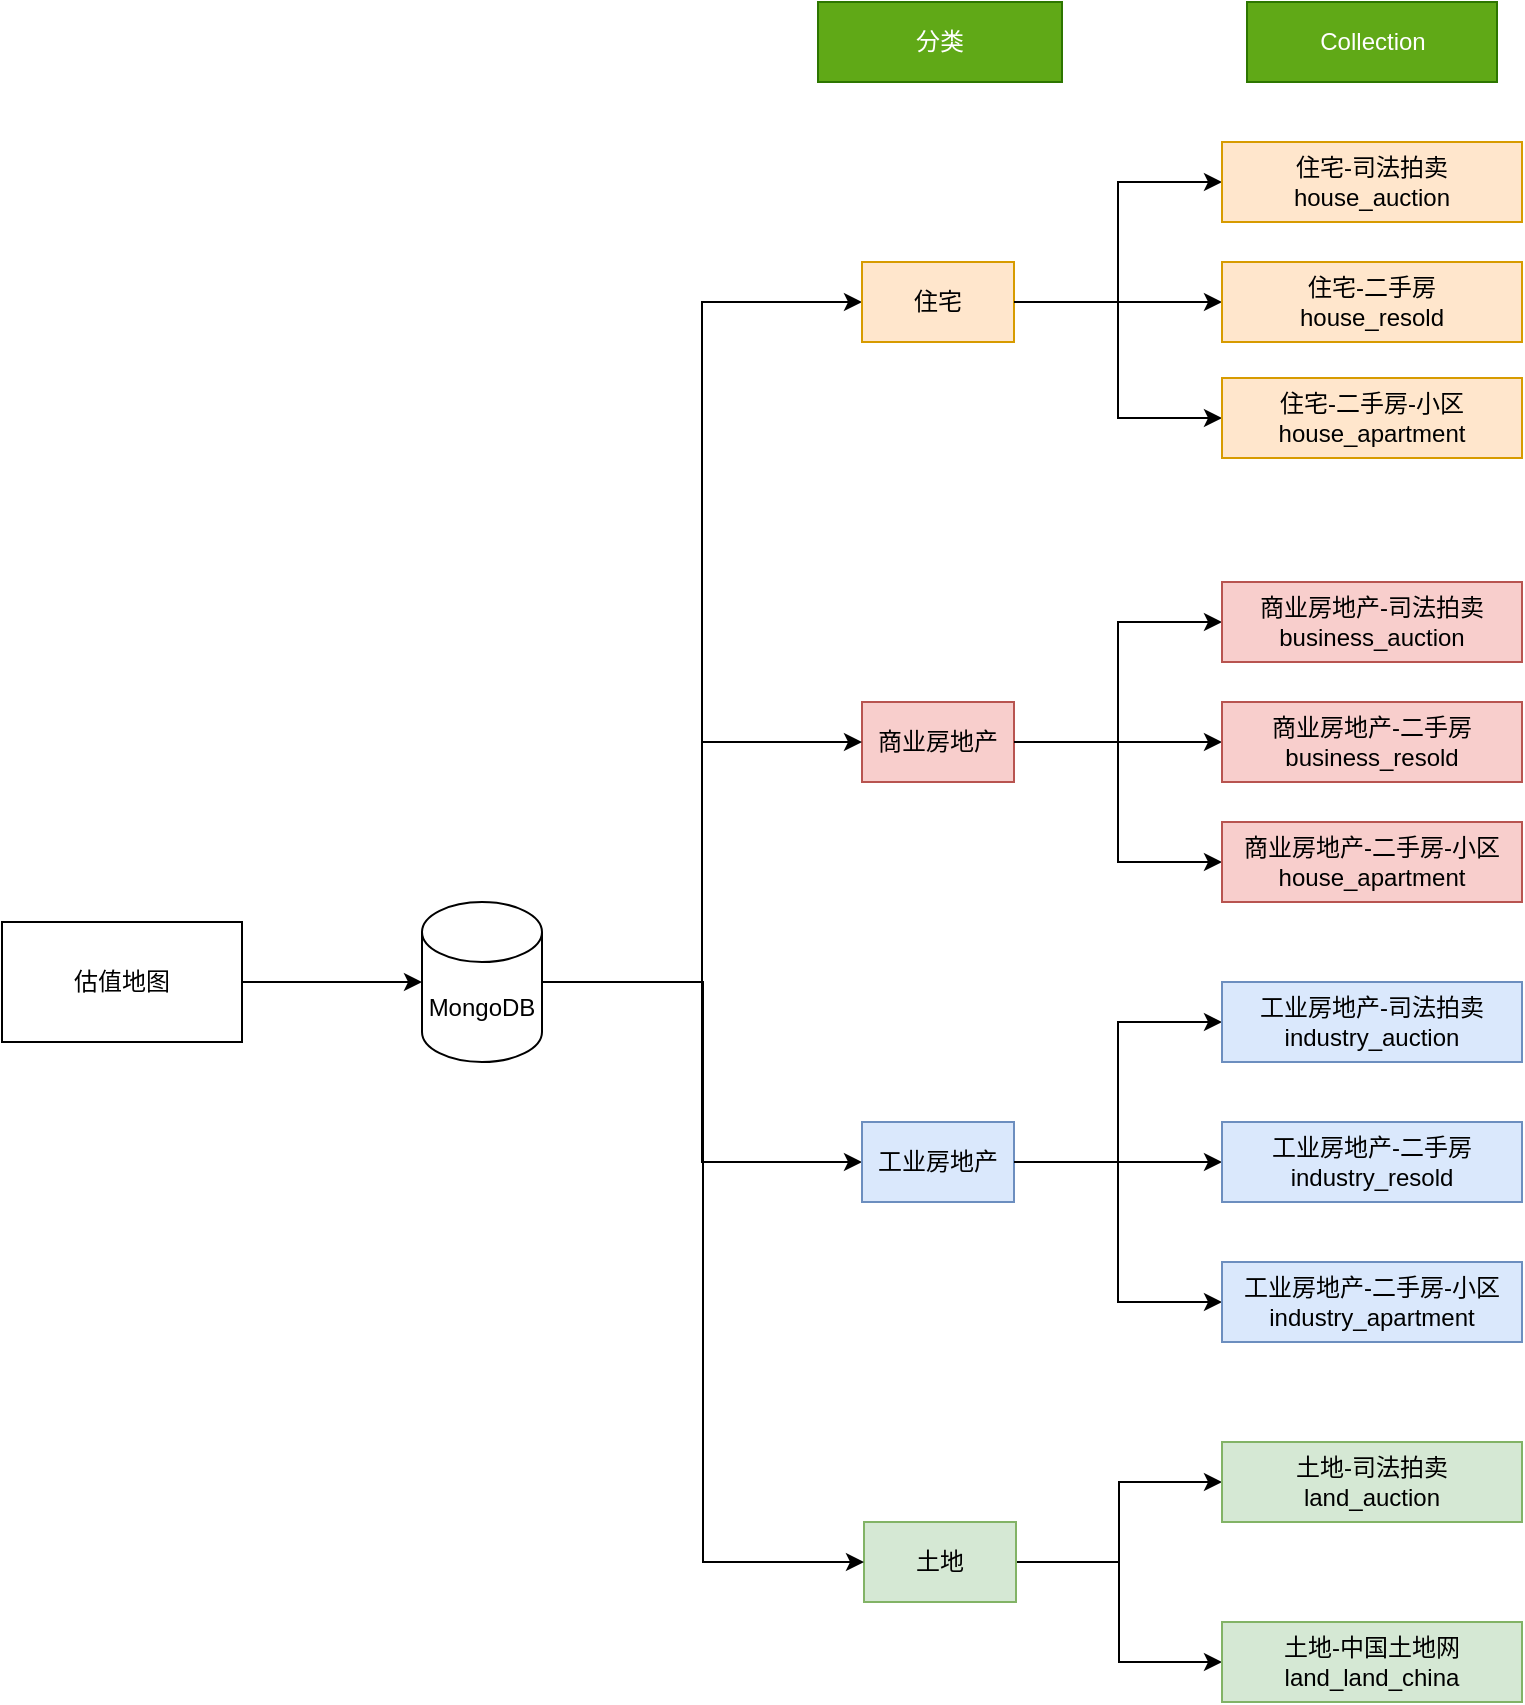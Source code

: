 <mxfile version="22.0.8" type="github">
  <diagram name="第 1 页" id="XwOfIKq0tnw8-P53mZ7I">
    <mxGraphModel dx="1357" dy="729" grid="1" gridSize="10" guides="1" tooltips="1" connect="1" arrows="1" fold="1" page="1" pageScale="1" pageWidth="827" pageHeight="1169" math="0" shadow="0">
      <root>
        <mxCell id="0" />
        <mxCell id="1" parent="0" />
        <mxCell id="KIAm81Sfg12KZMm3VU6N-17" style="edgeStyle=orthogonalEdgeStyle;rounded=0;orthogonalLoop=1;jettySize=auto;html=1;exitX=1;exitY=0.5;exitDx=0;exitDy=0;" edge="1" parent="1" source="KIAm81Sfg12KZMm3VU6N-1" target="KIAm81Sfg12KZMm3VU6N-2">
          <mxGeometry relative="1" as="geometry" />
        </mxCell>
        <mxCell id="KIAm81Sfg12KZMm3VU6N-1" value="估值地图" style="rounded=0;whiteSpace=wrap;html=1;" vertex="1" parent="1">
          <mxGeometry x="10" y="470" width="120" height="60" as="geometry" />
        </mxCell>
        <mxCell id="KIAm81Sfg12KZMm3VU6N-54" style="edgeStyle=orthogonalEdgeStyle;rounded=0;orthogonalLoop=1;jettySize=auto;html=1;exitX=1;exitY=0.5;exitDx=0;exitDy=0;exitPerimeter=0;entryX=0;entryY=0.5;entryDx=0;entryDy=0;" edge="1" parent="1" source="KIAm81Sfg12KZMm3VU6N-2" target="KIAm81Sfg12KZMm3VU6N-5">
          <mxGeometry relative="1" as="geometry" />
        </mxCell>
        <mxCell id="KIAm81Sfg12KZMm3VU6N-62" style="edgeStyle=orthogonalEdgeStyle;rounded=0;orthogonalLoop=1;jettySize=auto;html=1;exitX=1;exitY=0.5;exitDx=0;exitDy=0;exitPerimeter=0;entryX=0;entryY=0.5;entryDx=0;entryDy=0;" edge="1" parent="1" source="KIAm81Sfg12KZMm3VU6N-2" target="KIAm81Sfg12KZMm3VU6N-7">
          <mxGeometry relative="1" as="geometry" />
        </mxCell>
        <mxCell id="KIAm81Sfg12KZMm3VU6N-2" value="MongoDB" style="shape=cylinder3;whiteSpace=wrap;html=1;boundedLbl=1;backgroundOutline=1;size=15;" vertex="1" parent="1">
          <mxGeometry x="220" y="460" width="60" height="80" as="geometry" />
        </mxCell>
        <mxCell id="KIAm81Sfg12KZMm3VU6N-25" style="edgeStyle=orthogonalEdgeStyle;rounded=0;orthogonalLoop=1;jettySize=auto;html=1;exitX=1;exitY=0.5;exitDx=0;exitDy=0;entryX=0;entryY=0.5;entryDx=0;entryDy=0;" edge="1" parent="1" source="KIAm81Sfg12KZMm3VU6N-5" target="KIAm81Sfg12KZMm3VU6N-10">
          <mxGeometry relative="1" as="geometry" />
        </mxCell>
        <mxCell id="KIAm81Sfg12KZMm3VU6N-26" style="edgeStyle=orthogonalEdgeStyle;rounded=0;orthogonalLoop=1;jettySize=auto;html=1;exitX=1;exitY=0.5;exitDx=0;exitDy=0;entryX=0;entryY=0.5;entryDx=0;entryDy=0;" edge="1" parent="1" source="KIAm81Sfg12KZMm3VU6N-5" target="KIAm81Sfg12KZMm3VU6N-9">
          <mxGeometry relative="1" as="geometry" />
        </mxCell>
        <mxCell id="KIAm81Sfg12KZMm3VU6N-5" value="住宅" style="rounded=0;whiteSpace=wrap;html=1;fillColor=#ffe6cc;strokeColor=#d79b00;" vertex="1" parent="1">
          <mxGeometry x="440" y="140" width="76" height="40" as="geometry" />
        </mxCell>
        <mxCell id="KIAm81Sfg12KZMm3VU6N-27" style="edgeStyle=orthogonalEdgeStyle;rounded=0;orthogonalLoop=1;jettySize=auto;html=1;exitX=1;exitY=0.5;exitDx=0;exitDy=0;entryX=0;entryY=0.5;entryDx=0;entryDy=0;" edge="1" parent="1" source="KIAm81Sfg12KZMm3VU6N-6" target="KIAm81Sfg12KZMm3VU6N-11">
          <mxGeometry relative="1" as="geometry" />
        </mxCell>
        <mxCell id="KIAm81Sfg12KZMm3VU6N-28" style="edgeStyle=orthogonalEdgeStyle;rounded=0;orthogonalLoop=1;jettySize=auto;html=1;exitX=1;exitY=0.5;exitDx=0;exitDy=0;entryX=0;entryY=0.5;entryDx=0;entryDy=0;" edge="1" parent="1" source="KIAm81Sfg12KZMm3VU6N-6" target="KIAm81Sfg12KZMm3VU6N-12">
          <mxGeometry relative="1" as="geometry" />
        </mxCell>
        <mxCell id="KIAm81Sfg12KZMm3VU6N-6" value="商业房地产" style="rounded=0;whiteSpace=wrap;html=1;fillColor=#f8cecc;strokeColor=#b85450;" vertex="1" parent="1">
          <mxGeometry x="440" y="360" width="76" height="40" as="geometry" />
        </mxCell>
        <mxCell id="KIAm81Sfg12KZMm3VU6N-29" style="edgeStyle=orthogonalEdgeStyle;rounded=0;orthogonalLoop=1;jettySize=auto;html=1;exitX=1;exitY=0.5;exitDx=0;exitDy=0;entryX=0;entryY=0.5;entryDx=0;entryDy=0;" edge="1" parent="1" source="KIAm81Sfg12KZMm3VU6N-7" target="KIAm81Sfg12KZMm3VU6N-13">
          <mxGeometry relative="1" as="geometry" />
        </mxCell>
        <mxCell id="KIAm81Sfg12KZMm3VU6N-30" style="edgeStyle=orthogonalEdgeStyle;rounded=0;orthogonalLoop=1;jettySize=auto;html=1;exitX=1;exitY=0.5;exitDx=0;exitDy=0;entryX=0;entryY=0.5;entryDx=0;entryDy=0;" edge="1" parent="1" source="KIAm81Sfg12KZMm3VU6N-7" target="KIAm81Sfg12KZMm3VU6N-14">
          <mxGeometry relative="1" as="geometry" />
        </mxCell>
        <mxCell id="KIAm81Sfg12KZMm3VU6N-7" value="工业房地产" style="rounded=0;whiteSpace=wrap;html=1;fillColor=#dae8fc;strokeColor=#6c8ebf;" vertex="1" parent="1">
          <mxGeometry x="440" y="570" width="76" height="40" as="geometry" />
        </mxCell>
        <mxCell id="KIAm81Sfg12KZMm3VU6N-31" style="edgeStyle=orthogonalEdgeStyle;rounded=0;orthogonalLoop=1;jettySize=auto;html=1;exitX=1;exitY=0.5;exitDx=0;exitDy=0;entryX=0;entryY=0.5;entryDx=0;entryDy=0;" edge="1" parent="1" source="KIAm81Sfg12KZMm3VU6N-8" target="KIAm81Sfg12KZMm3VU6N-15">
          <mxGeometry relative="1" as="geometry" />
        </mxCell>
        <mxCell id="KIAm81Sfg12KZMm3VU6N-32" style="edgeStyle=orthogonalEdgeStyle;rounded=0;orthogonalLoop=1;jettySize=auto;html=1;exitX=1;exitY=0.5;exitDx=0;exitDy=0;entryX=0;entryY=0.5;entryDx=0;entryDy=0;" edge="1" parent="1" source="KIAm81Sfg12KZMm3VU6N-8" target="KIAm81Sfg12KZMm3VU6N-16">
          <mxGeometry relative="1" as="geometry" />
        </mxCell>
        <mxCell id="KIAm81Sfg12KZMm3VU6N-8" value="土地" style="rounded=0;whiteSpace=wrap;html=1;fillColor=#d5e8d4;strokeColor=#82b366;" vertex="1" parent="1">
          <mxGeometry x="441" y="770" width="76" height="40" as="geometry" />
        </mxCell>
        <mxCell id="KIAm81Sfg12KZMm3VU6N-9" value="住宅-司法拍卖&lt;br&gt;house_auction" style="rounded=0;whiteSpace=wrap;html=1;fillColor=#ffe6cc;strokeColor=#d79b00;" vertex="1" parent="1">
          <mxGeometry x="620" y="80" width="150" height="40" as="geometry" />
        </mxCell>
        <mxCell id="KIAm81Sfg12KZMm3VU6N-10" value="住宅-二手房&lt;br&gt;house_resold" style="rounded=0;whiteSpace=wrap;html=1;fillColor=#ffe6cc;strokeColor=#d79b00;" vertex="1" parent="1">
          <mxGeometry x="620" y="140" width="150" height="40" as="geometry" />
        </mxCell>
        <mxCell id="KIAm81Sfg12KZMm3VU6N-11" value="商业房地产-司法拍卖&lt;br&gt;business_auction" style="rounded=0;whiteSpace=wrap;html=1;fillColor=#f8cecc;strokeColor=#b85450;" vertex="1" parent="1">
          <mxGeometry x="620" y="300" width="150" height="40" as="geometry" />
        </mxCell>
        <mxCell id="KIAm81Sfg12KZMm3VU6N-12" value="商业房地产-二手房&lt;br&gt;business_resold" style="rounded=0;whiteSpace=wrap;html=1;fillColor=#f8cecc;strokeColor=#b85450;" vertex="1" parent="1">
          <mxGeometry x="620" y="360" width="150" height="40" as="geometry" />
        </mxCell>
        <mxCell id="KIAm81Sfg12KZMm3VU6N-13" value="工业房地产-司法拍卖&lt;br&gt;industry_auction" style="rounded=0;whiteSpace=wrap;html=1;fillColor=#dae8fc;strokeColor=#6c8ebf;" vertex="1" parent="1">
          <mxGeometry x="620" y="500" width="150" height="40" as="geometry" />
        </mxCell>
        <mxCell id="KIAm81Sfg12KZMm3VU6N-15" value="土地-司法拍卖&lt;br&gt;land_auction" style="rounded=0;whiteSpace=wrap;html=1;fillColor=#d5e8d4;strokeColor=#82b366;" vertex="1" parent="1">
          <mxGeometry x="620" y="730" width="150" height="40" as="geometry" />
        </mxCell>
        <mxCell id="KIAm81Sfg12KZMm3VU6N-16" value="土地-中国土地网&lt;br&gt;land_land_china" style="rounded=0;whiteSpace=wrap;html=1;fillColor=#d5e8d4;strokeColor=#82b366;" vertex="1" parent="1">
          <mxGeometry x="620" y="820" width="150" height="40" as="geometry" />
        </mxCell>
        <mxCell id="KIAm81Sfg12KZMm3VU6N-34" value="Collection" style="rounded=0;whiteSpace=wrap;html=1;fillColor=#60a917;fontColor=#ffffff;strokeColor=#2D7600;" vertex="1" parent="1">
          <mxGeometry x="632.5" y="10" width="125" height="40" as="geometry" />
        </mxCell>
        <mxCell id="KIAm81Sfg12KZMm3VU6N-35" value="分类" style="rounded=0;whiteSpace=wrap;html=1;fillColor=#60a917;fontColor=#ffffff;strokeColor=#2D7600;" vertex="1" parent="1">
          <mxGeometry x="418" y="10" width="122" height="40" as="geometry" />
        </mxCell>
        <mxCell id="KIAm81Sfg12KZMm3VU6N-46" style="edgeStyle=orthogonalEdgeStyle;rounded=0;orthogonalLoop=1;jettySize=auto;html=1;exitX=0;exitY=0.5;exitDx=0;exitDy=0;entryX=1;entryY=0.5;entryDx=0;entryDy=0;startArrow=classic;startFill=1;endArrow=none;endFill=0;" edge="1" parent="1" source="KIAm81Sfg12KZMm3VU6N-41" target="KIAm81Sfg12KZMm3VU6N-6">
          <mxGeometry relative="1" as="geometry" />
        </mxCell>
        <mxCell id="KIAm81Sfg12KZMm3VU6N-41" value="商业房地产-二手房-小区&lt;br&gt;house_apartment" style="rounded=0;whiteSpace=wrap;html=1;fillColor=#f8cecc;strokeColor=#b85450;" vertex="1" parent="1">
          <mxGeometry x="620" y="420" width="150" height="40" as="geometry" />
        </mxCell>
        <mxCell id="KIAm81Sfg12KZMm3VU6N-45" style="edgeStyle=orthogonalEdgeStyle;rounded=0;orthogonalLoop=1;jettySize=auto;html=1;exitX=0;exitY=0.5;exitDx=0;exitDy=0;entryX=1;entryY=0.5;entryDx=0;entryDy=0;startArrow=classic;startFill=1;endArrow=none;endFill=0;" edge="1" parent="1" source="KIAm81Sfg12KZMm3VU6N-44" target="KIAm81Sfg12KZMm3VU6N-5">
          <mxGeometry relative="1" as="geometry" />
        </mxCell>
        <mxCell id="KIAm81Sfg12KZMm3VU6N-44" value="住宅-二手房-小区&lt;br&gt;house_apartment" style="rounded=0;whiteSpace=wrap;html=1;fillColor=#ffe6cc;strokeColor=#d79b00;" vertex="1" parent="1">
          <mxGeometry x="620" y="198" width="150" height="40" as="geometry" />
        </mxCell>
        <mxCell id="KIAm81Sfg12KZMm3VU6N-51" style="edgeStyle=orthogonalEdgeStyle;rounded=0;orthogonalLoop=1;jettySize=auto;html=1;exitX=0;exitY=0.5;exitDx=0;exitDy=0;entryX=1;entryY=0.5;entryDx=0;entryDy=0;startArrow=classic;startFill=1;endArrow=none;endFill=0;" edge="1" parent="1" source="KIAm81Sfg12KZMm3VU6N-49" target="KIAm81Sfg12KZMm3VU6N-7">
          <mxGeometry relative="1" as="geometry" />
        </mxCell>
        <mxCell id="KIAm81Sfg12KZMm3VU6N-49" value="工业房地产-二手房-小区&lt;br&gt;industry_apartment" style="rounded=0;whiteSpace=wrap;html=1;fillColor=#dae8fc;strokeColor=#6c8ebf;" vertex="1" parent="1">
          <mxGeometry x="620" y="640" width="150" height="40" as="geometry" />
        </mxCell>
        <mxCell id="KIAm81Sfg12KZMm3VU6N-14" value="工业房地产-二手房&lt;br&gt;industry_resold" style="rounded=0;whiteSpace=wrap;html=1;fillColor=#dae8fc;strokeColor=#6c8ebf;" vertex="1" parent="1">
          <mxGeometry x="620" y="570" width="150" height="40" as="geometry" />
        </mxCell>
        <mxCell id="KIAm81Sfg12KZMm3VU6N-57" style="edgeStyle=orthogonalEdgeStyle;rounded=0;orthogonalLoop=1;jettySize=auto;html=1;exitX=0;exitY=0.5;exitDx=0;exitDy=0;entryX=1;entryY=0.5;entryDx=0;entryDy=0;entryPerimeter=0;startArrow=classic;startFill=1;endArrow=none;endFill=0;" edge="1" parent="1" source="KIAm81Sfg12KZMm3VU6N-6" target="KIAm81Sfg12KZMm3VU6N-2">
          <mxGeometry relative="1" as="geometry" />
        </mxCell>
        <mxCell id="KIAm81Sfg12KZMm3VU6N-60" style="edgeStyle=orthogonalEdgeStyle;rounded=0;orthogonalLoop=1;jettySize=auto;html=1;exitX=0;exitY=0.5;exitDx=0;exitDy=0;entryX=1;entryY=0.5;entryDx=0;entryDy=0;entryPerimeter=0;startArrow=classic;startFill=1;endArrow=none;endFill=0;" edge="1" parent="1" source="KIAm81Sfg12KZMm3VU6N-8" target="KIAm81Sfg12KZMm3VU6N-2">
          <mxGeometry relative="1" as="geometry" />
        </mxCell>
      </root>
    </mxGraphModel>
  </diagram>
</mxfile>
